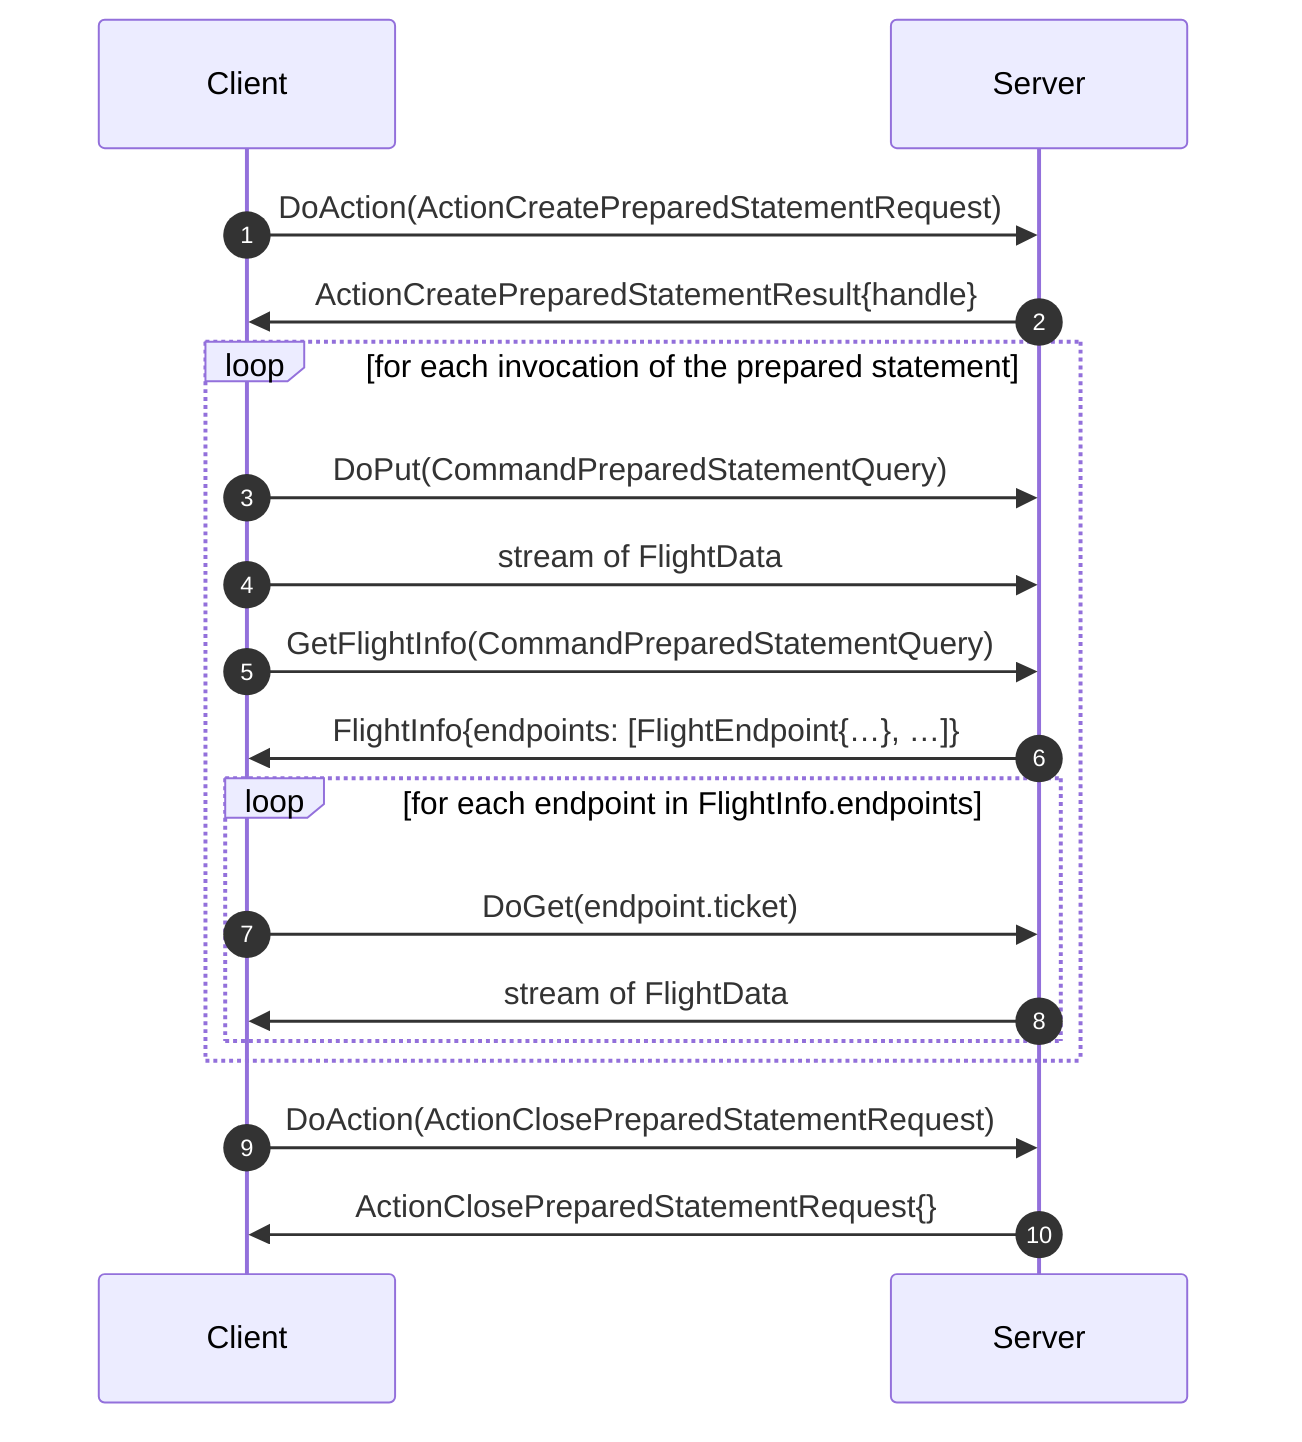 %% Licensed to the Apache Software Foundation (ASF) under one
%% or more contributor license agreements.  See the NOTICE file
%% distributed with this work for additional information
%% regarding copyright ownership.  The ASF licenses this file
%% to you under the Apache License, Version 2.0 (the
%% "License"); you may not use this file except in compliance
%% with the License.  You may obtain a copy of the License at
%%
%%   http://www.apache.org/licenses/LICENSE-2.0
%%
%% Unless required by applicable law or agreed to in writing,
%% software distributed under the License is distributed on an
%% "AS IS" BASIS, WITHOUT WARRANTIES OR CONDITIONS OF ANY
%% KIND, either express or implied.  See the License for the
%% specific language governing permissions and limitations
%% under the License.

%% To generate the diagram, use mermaid-cli
%% Example: docker run --rm -v $(pwd)/FlightSql:/data minlag/mermaid-cli -i /data/CommandPreparedStatementQuery.mmd

sequenceDiagram
autonumber

participant Client
participant Server
Client->>Server: DoAction(ActionCreatePreparedStatementRequest)
Server->>Client: ActionCreatePreparedStatementResult{handle}
loop for each invocation of the prepared statement
Client->>Server: DoPut(CommandPreparedStatementQuery)
Client->>Server: stream of FlightData
Client->>Server: GetFlightInfo(CommandPreparedStatementQuery)
Server->>Client: FlightInfo{endpoints: [FlightEndpoint{…}, …]}
    loop for each endpoint in FlightInfo.endpoints
        Client->>Server: DoGet(endpoint.ticket)
        Server->>Client: stream of FlightData
    end
end
Client->>Server: DoAction(ActionClosePreparedStatementRequest)
Server->>Client: ActionClosePreparedStatementRequest{}